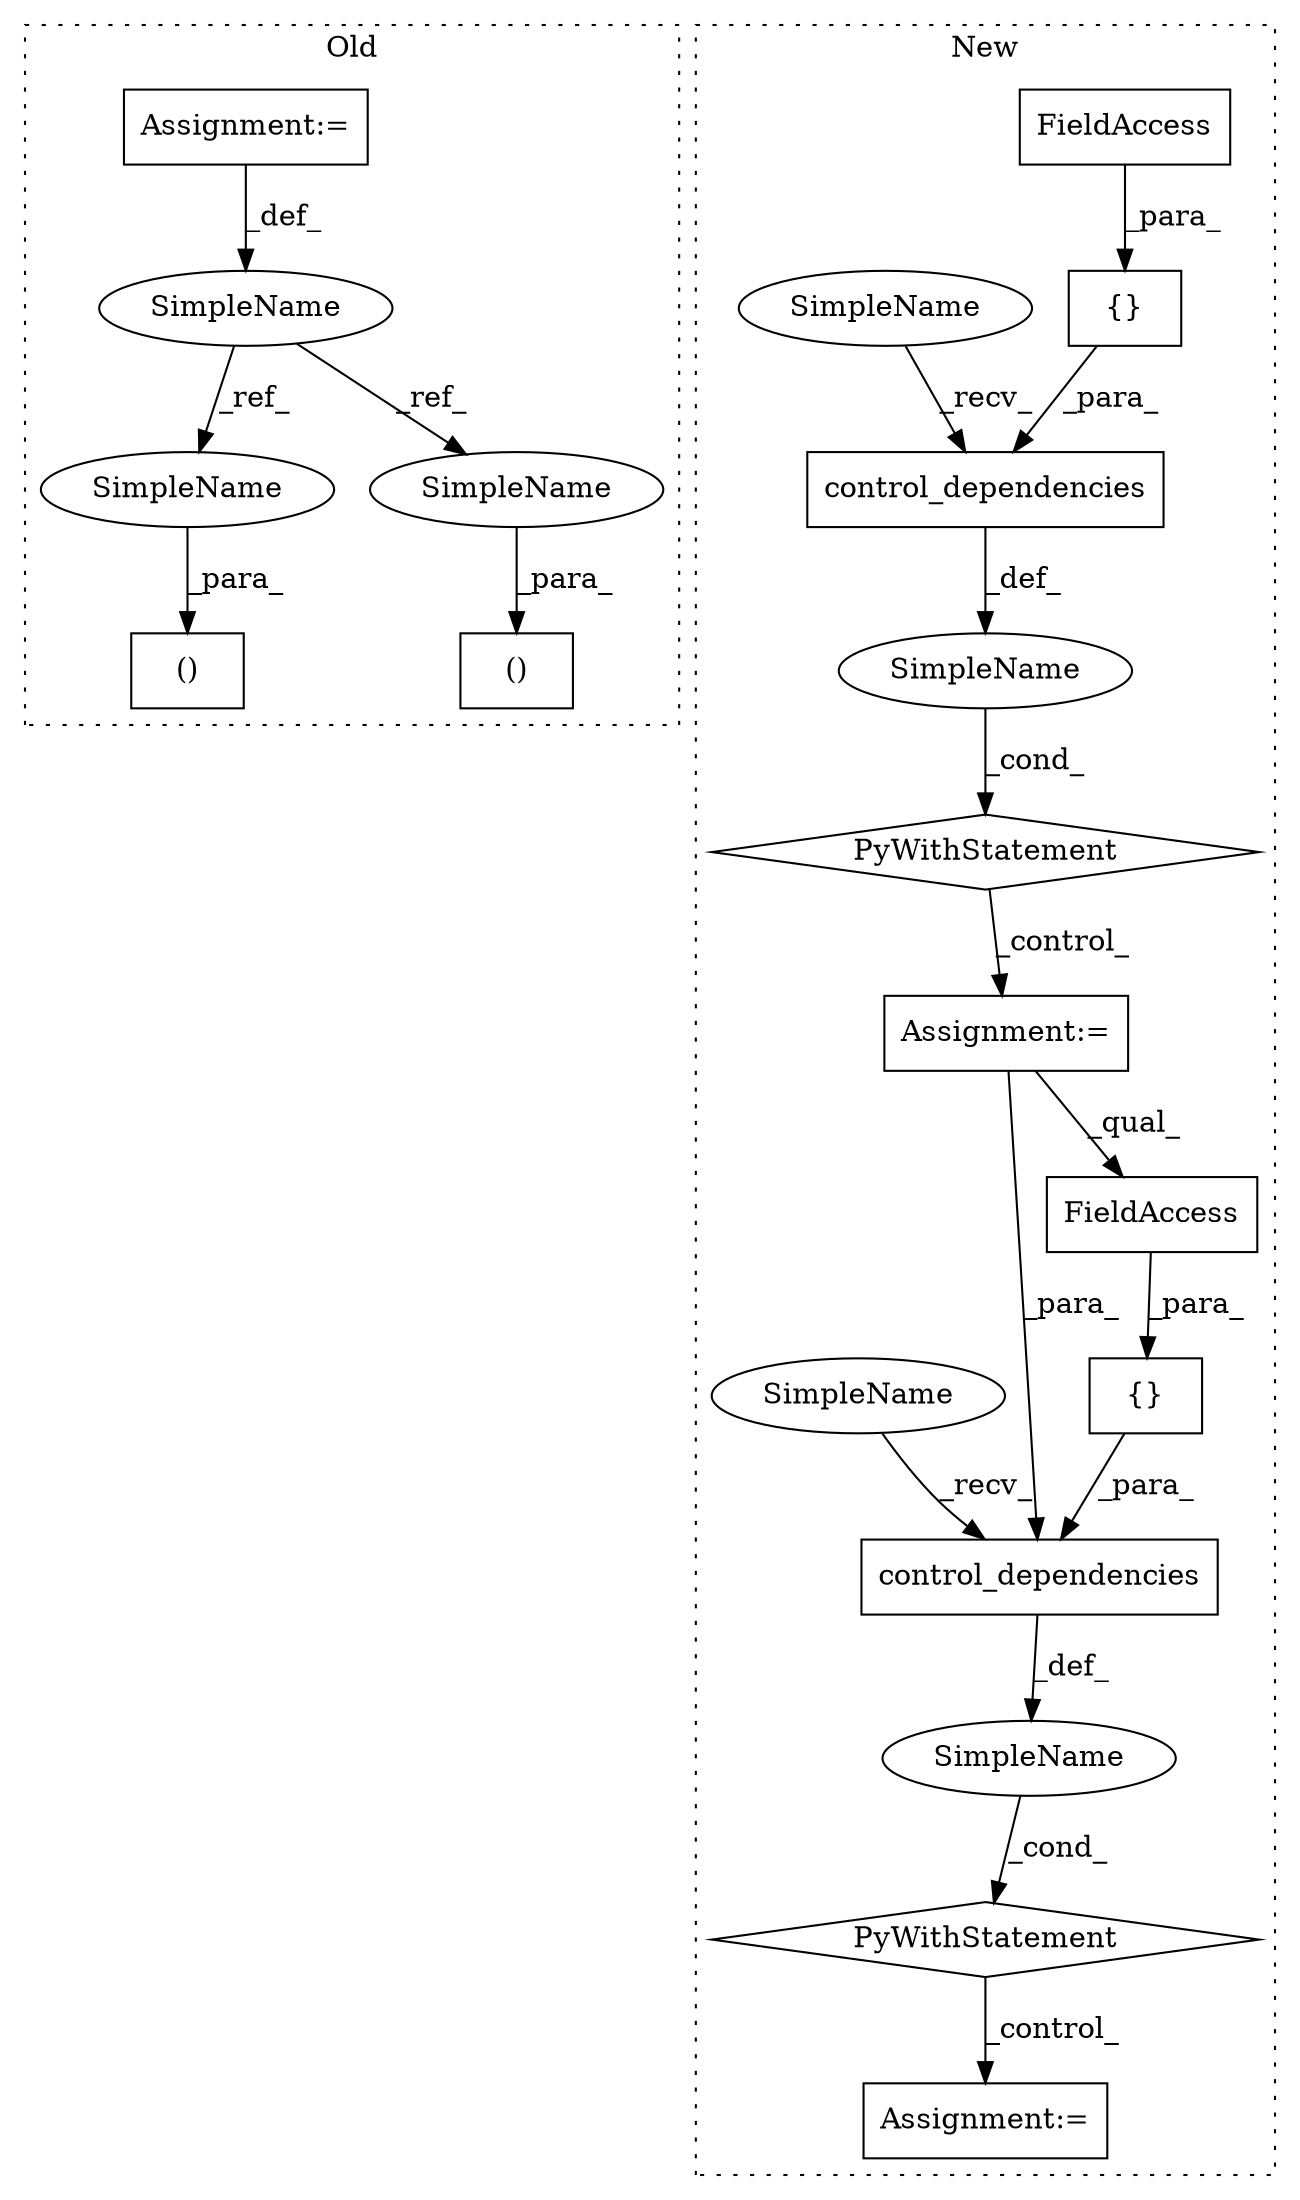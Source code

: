 digraph G {
subgraph cluster0 {
1 [label="()" a="106" s="11596" l="23" shape="box"];
8 [label="Assignment:=" a="7" s="11303" l="1" shape="box"];
9 [label="()" a="106" s="11472" l="24" shape="box"];
13 [label="SimpleName" a="42" s="11303" l="1" shape="ellipse"];
17 [label="SimpleName" a="42" s="11472" l="1" shape="ellipse"];
18 [label="SimpleName" a="42" s="11618" l="1" shape="ellipse"];
label = "Old";
style="dotted";
}
subgraph cluster1 {
2 [label="control_dependencies" a="32" s="10826,10877" l="21,1" shape="box"];
3 [label="PyWithStatement" a="104" s="10805,10878" l="10,2" shape="diamond"];
4 [label="Assignment:=" a="7" s="10897" l="1" shape="box"];
5 [label="SimpleName" a="42" s="" l="" shape="ellipse"];
6 [label="{}" a="4" s="10856,10876" l="1,1" shape="box"];
7 [label="FieldAccess" a="22" s="10857" l="19" shape="box"];
10 [label="{}" a="4" s="10975,10995" l="1,1" shape="box"];
11 [label="control_dependencies" a="32" s="10945,10996" l="21,1" shape="box"];
12 [label="PyWithStatement" a="104" s="10924,10997" l="10,2" shape="diamond"];
14 [label="FieldAccess" a="22" s="10976" l="19" shape="box"];
15 [label="SimpleName" a="42" s="" l="" shape="ellipse"];
16 [label="Assignment:=" a="7" s="11016" l="1" shape="box"];
19 [label="SimpleName" a="42" s="10815" l="10" shape="ellipse"];
20 [label="SimpleName" a="42" s="10934" l="10" shape="ellipse"];
label = "New";
style="dotted";
}
2 -> 5 [label="_def_"];
3 -> 4 [label="_control_"];
4 -> 11 [label="_para_"];
4 -> 14 [label="_qual_"];
5 -> 3 [label="_cond_"];
6 -> 2 [label="_para_"];
7 -> 6 [label="_para_"];
8 -> 13 [label="_def_"];
10 -> 11 [label="_para_"];
11 -> 15 [label="_def_"];
12 -> 16 [label="_control_"];
13 -> 18 [label="_ref_"];
13 -> 17 [label="_ref_"];
14 -> 10 [label="_para_"];
15 -> 12 [label="_cond_"];
17 -> 9 [label="_para_"];
18 -> 1 [label="_para_"];
19 -> 2 [label="_recv_"];
20 -> 11 [label="_recv_"];
}